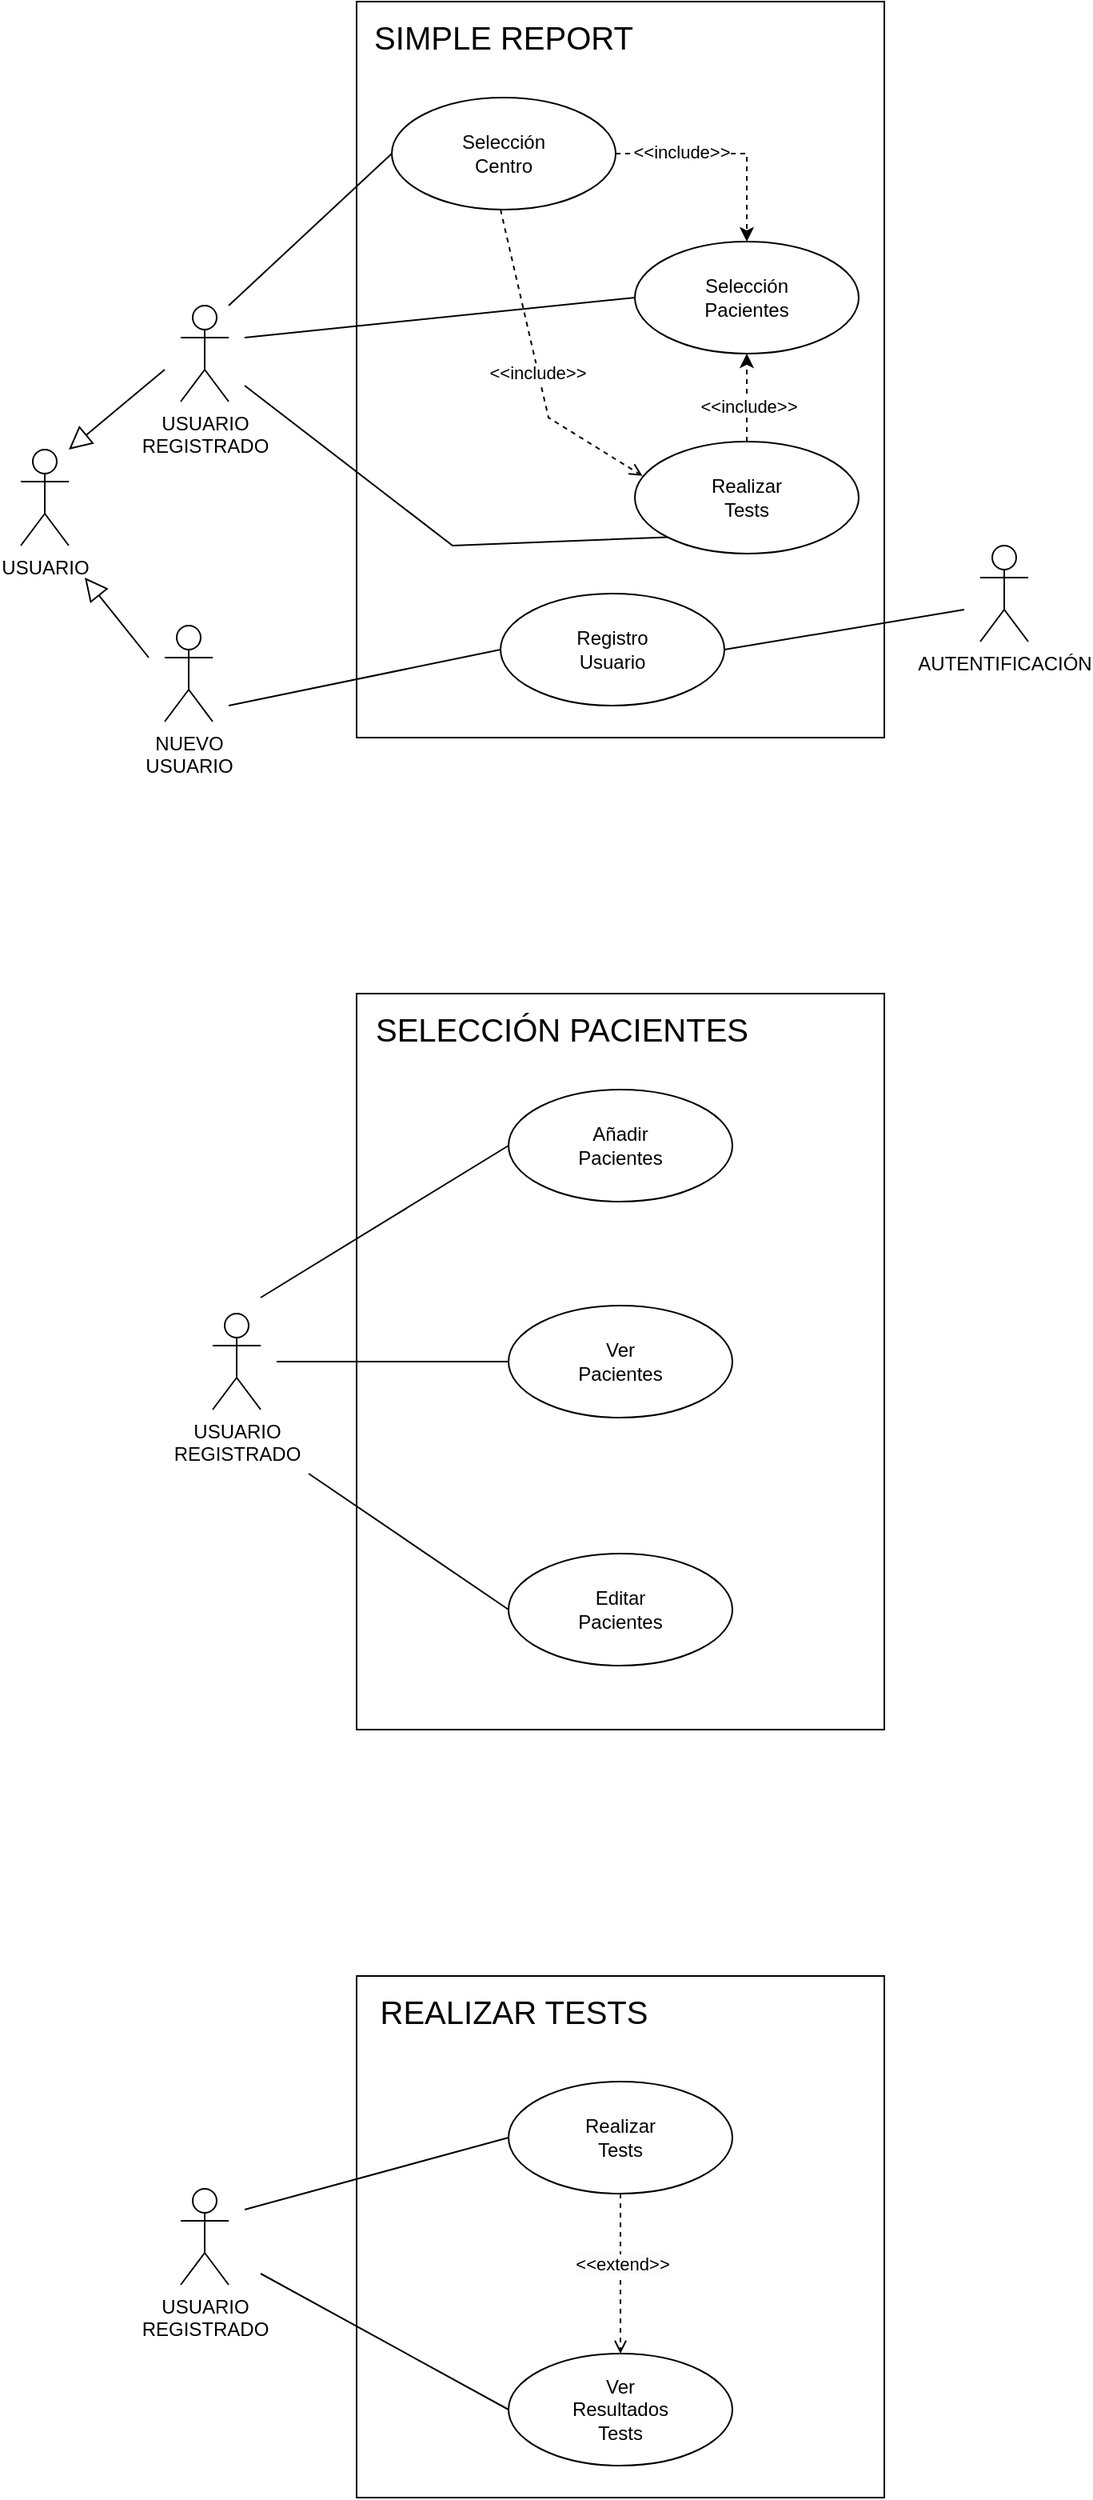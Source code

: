 <mxfile version="26.0.16">
  <diagram name="Página-1" id="har_h1RfgNVgCWCfJMPc">
    <mxGraphModel dx="1008" dy="537" grid="1" gridSize="10" guides="1" tooltips="1" connect="1" arrows="1" fold="1" page="1" pageScale="1" pageWidth="827" pageHeight="1169" math="0" shadow="0">
      <root>
        <mxCell id="0" />
        <mxCell id="1" parent="0" />
        <mxCell id="UNL7QGV5cmLo08s9R7C7-1" value="USUARIO" style="shape=umlActor;html=1;verticalLabelPosition=bottom;verticalAlign=top;align=center;" vertex="1" parent="1">
          <mxGeometry x="30" y="340" width="30" height="60" as="geometry" />
        </mxCell>
        <mxCell id="UNL7QGV5cmLo08s9R7C7-2" value="" style="rounded=0;whiteSpace=wrap;html=1;" vertex="1" parent="1">
          <mxGeometry x="240" y="60" width="330" height="460" as="geometry" />
        </mxCell>
        <mxCell id="UNL7QGV5cmLo08s9R7C7-3" value="&lt;font style=&quot;font-size: 20px;&quot;&gt;SIMPLE REPORT&lt;/font&gt;" style="text;html=1;align=center;verticalAlign=middle;whiteSpace=wrap;rounded=0;" vertex="1" parent="1">
          <mxGeometry x="217" y="67" width="230" height="30" as="geometry" />
        </mxCell>
        <mxCell id="UNL7QGV5cmLo08s9R7C7-5" value="" style="edgeStyle=none;html=1;endArrow=block;endFill=0;endSize=12;verticalAlign=bottom;rounded=0;" edge="1" parent="1">
          <mxGeometry width="160" relative="1" as="geometry">
            <mxPoint x="120" y="290" as="sourcePoint" />
            <mxPoint x="60" y="340" as="targetPoint" />
          </mxGeometry>
        </mxCell>
        <mxCell id="UNL7QGV5cmLo08s9R7C7-6" value="USUARIO&lt;div&gt;REGISTRADO&lt;/div&gt;" style="shape=umlActor;html=1;verticalLabelPosition=bottom;verticalAlign=top;align=center;" vertex="1" parent="1">
          <mxGeometry x="130" y="250" width="30" height="60" as="geometry" />
        </mxCell>
        <mxCell id="UNL7QGV5cmLo08s9R7C7-8" value="" style="edgeStyle=none;html=1;endArrow=block;endFill=0;endSize=12;verticalAlign=bottom;rounded=0;" edge="1" parent="1">
          <mxGeometry width="160" relative="1" as="geometry">
            <mxPoint x="110" y="470" as="sourcePoint" />
            <mxPoint x="70" y="420" as="targetPoint" />
          </mxGeometry>
        </mxCell>
        <mxCell id="UNL7QGV5cmLo08s9R7C7-9" value="NUEVO&lt;div&gt;USUARIO&lt;/div&gt;" style="shape=umlActor;html=1;verticalLabelPosition=bottom;verticalAlign=top;align=center;" vertex="1" parent="1">
          <mxGeometry x="120" y="450" width="30" height="60" as="geometry" />
        </mxCell>
        <mxCell id="UNL7QGV5cmLo08s9R7C7-12" value="Registro&lt;div&gt;Usuario&lt;/div&gt;" style="ellipse;whiteSpace=wrap;html=1;" vertex="1" parent="1">
          <mxGeometry x="330" y="430" width="140" height="70" as="geometry" />
        </mxCell>
        <mxCell id="UNL7QGV5cmLo08s9R7C7-13" value="" style="edgeStyle=none;html=1;endArrow=none;verticalAlign=bottom;rounded=0;entryX=0;entryY=0.5;entryDx=0;entryDy=0;" edge="1" parent="1" target="UNL7QGV5cmLo08s9R7C7-12">
          <mxGeometry width="160" relative="1" as="geometry">
            <mxPoint x="160" y="500" as="sourcePoint" />
            <mxPoint x="320" y="500" as="targetPoint" />
          </mxGeometry>
        </mxCell>
        <mxCell id="UNL7QGV5cmLo08s9R7C7-51" style="edgeStyle=orthogonalEdgeStyle;rounded=0;orthogonalLoop=1;jettySize=auto;html=1;exitX=1;exitY=0.5;exitDx=0;exitDy=0;entryX=0.5;entryY=0;entryDx=0;entryDy=0;dashed=1;" edge="1" parent="1" source="UNL7QGV5cmLo08s9R7C7-16" target="UNL7QGV5cmLo08s9R7C7-25">
          <mxGeometry relative="1" as="geometry" />
        </mxCell>
        <mxCell id="UNL7QGV5cmLo08s9R7C7-52" value="&amp;lt;&amp;lt;include&amp;gt;&amp;gt;" style="edgeLabel;html=1;align=center;verticalAlign=middle;resizable=0;points=[];" vertex="1" connectable="0" parent="UNL7QGV5cmLo08s9R7C7-51">
          <mxGeometry x="-0.124" y="1" relative="1" as="geometry">
            <mxPoint x="-19" as="offset" />
          </mxGeometry>
        </mxCell>
        <mxCell id="UNL7QGV5cmLo08s9R7C7-16" value="Selección&lt;div&gt;Centro&lt;/div&gt;" style="ellipse;whiteSpace=wrap;html=1;" vertex="1" parent="1">
          <mxGeometry x="262" y="120" width="140" height="70" as="geometry" />
        </mxCell>
        <mxCell id="UNL7QGV5cmLo08s9R7C7-25" value="Selección&lt;div&gt;Pacientes&lt;/div&gt;" style="ellipse;whiteSpace=wrap;html=1;" vertex="1" parent="1">
          <mxGeometry x="414" y="210" width="140" height="70" as="geometry" />
        </mxCell>
        <mxCell id="UNL7QGV5cmLo08s9R7C7-43" style="edgeStyle=orthogonalEdgeStyle;rounded=0;orthogonalLoop=1;jettySize=auto;html=1;entryX=0.5;entryY=1;entryDx=0;entryDy=0;dashed=1;" edge="1" parent="1" source="UNL7QGV5cmLo08s9R7C7-31" target="UNL7QGV5cmLo08s9R7C7-25">
          <mxGeometry relative="1" as="geometry" />
        </mxCell>
        <mxCell id="UNL7QGV5cmLo08s9R7C7-45" value="&amp;lt;&amp;lt;include&amp;gt;&amp;gt;" style="edgeLabel;html=1;align=center;verticalAlign=middle;resizable=0;points=[];" vertex="1" connectable="0" parent="UNL7QGV5cmLo08s9R7C7-43">
          <mxGeometry x="-0.393" y="-1" relative="1" as="geometry">
            <mxPoint y="-6" as="offset" />
          </mxGeometry>
        </mxCell>
        <mxCell id="UNL7QGV5cmLo08s9R7C7-31" value="Realizar&lt;div&gt;Tests&lt;/div&gt;" style="ellipse;whiteSpace=wrap;html=1;" vertex="1" parent="1">
          <mxGeometry x="414" y="335" width="140" height="70" as="geometry" />
        </mxCell>
        <mxCell id="UNL7QGV5cmLo08s9R7C7-32" value="" style="edgeStyle=none;html=1;endArrow=none;verticalAlign=bottom;rounded=0;entryX=0;entryY=0.5;entryDx=0;entryDy=0;" edge="1" parent="1" target="UNL7QGV5cmLo08s9R7C7-16">
          <mxGeometry width="160" relative="1" as="geometry">
            <mxPoint x="160" y="250" as="sourcePoint" />
            <mxPoint x="320" y="250" as="targetPoint" />
          </mxGeometry>
        </mxCell>
        <mxCell id="UNL7QGV5cmLo08s9R7C7-34" value="" style="edgeStyle=none;html=1;endArrow=none;verticalAlign=bottom;rounded=0;entryX=0;entryY=1;entryDx=0;entryDy=0;" edge="1" parent="1" target="UNL7QGV5cmLo08s9R7C7-31">
          <mxGeometry width="160" relative="1" as="geometry">
            <mxPoint x="170" y="300" as="sourcePoint" />
            <mxPoint x="470" y="420" as="targetPoint" />
            <Array as="points">
              <mxPoint x="300" y="400" />
            </Array>
          </mxGeometry>
        </mxCell>
        <mxCell id="UNL7QGV5cmLo08s9R7C7-20" value="AUTENTIFICACIÓN" style="shape=umlActor;html=1;verticalLabelPosition=bottom;verticalAlign=top;align=center;" vertex="1" parent="1">
          <mxGeometry x="630" y="400" width="30" height="60" as="geometry" />
        </mxCell>
        <mxCell id="UNL7QGV5cmLo08s9R7C7-37" value="" style="edgeStyle=none;html=1;endArrow=none;verticalAlign=bottom;rounded=0;exitX=1;exitY=0.5;exitDx=0;exitDy=0;" edge="1" parent="1" source="UNL7QGV5cmLo08s9R7C7-12">
          <mxGeometry width="160" relative="1" as="geometry">
            <mxPoint x="440" y="434.29" as="sourcePoint" />
            <mxPoint x="620" y="440" as="targetPoint" />
          </mxGeometry>
        </mxCell>
        <mxCell id="UNL7QGV5cmLo08s9R7C7-46" value="" style="edgeStyle=none;html=1;endArrow=none;verticalAlign=bottom;rounded=0;entryX=0;entryY=0.5;entryDx=0;entryDy=0;" edge="1" parent="1" target="UNL7QGV5cmLo08s9R7C7-25">
          <mxGeometry width="160" relative="1" as="geometry">
            <mxPoint x="170" y="270" as="sourcePoint" />
            <mxPoint x="290" y="270" as="targetPoint" />
          </mxGeometry>
        </mxCell>
        <mxCell id="UNL7QGV5cmLo08s9R7C7-54" value="" style="edgeStyle=none;html=1;endArrow=open;verticalAlign=bottom;dashed=1;labelBackgroundColor=none;rounded=0;entryX=0.034;entryY=0.306;entryDx=0;entryDy=0;entryPerimeter=0;" edge="1" parent="1" target="UNL7QGV5cmLo08s9R7C7-31">
          <mxGeometry width="160" relative="1" as="geometry">
            <mxPoint x="330" y="190" as="sourcePoint" />
            <mxPoint x="410" y="350" as="targetPoint" />
            <Array as="points">
              <mxPoint x="360" y="320" />
            </Array>
          </mxGeometry>
        </mxCell>
        <mxCell id="UNL7QGV5cmLo08s9R7C7-55" value="&amp;lt;&amp;lt;include&amp;gt;&amp;gt;" style="edgeLabel;html=1;align=center;verticalAlign=middle;resizable=0;points=[];" vertex="1" connectable="0" parent="UNL7QGV5cmLo08s9R7C7-54">
          <mxGeometry x="0.06" y="1" relative="1" as="geometry">
            <mxPoint x="-2" y="-3" as="offset" />
          </mxGeometry>
        </mxCell>
        <mxCell id="UNL7QGV5cmLo08s9R7C7-58" value="" style="rounded=0;whiteSpace=wrap;html=1;" vertex="1" parent="1">
          <mxGeometry x="240" y="680" width="330" height="460" as="geometry" />
        </mxCell>
        <mxCell id="UNL7QGV5cmLo08s9R7C7-59" value="&lt;font style=&quot;font-size: 20px;&quot;&gt;SELECCIÓN PACIENTES&lt;/font&gt;" style="text;html=1;align=center;verticalAlign=middle;whiteSpace=wrap;rounded=0;" vertex="1" parent="1">
          <mxGeometry x="217" y="687" width="303" height="30" as="geometry" />
        </mxCell>
        <mxCell id="UNL7QGV5cmLo08s9R7C7-60" value="USUARIO&lt;div&gt;REGISTRADO&lt;/div&gt;" style="shape=umlActor;html=1;verticalLabelPosition=bottom;verticalAlign=top;align=center;" vertex="1" parent="1">
          <mxGeometry x="150" y="880" width="30" height="60" as="geometry" />
        </mxCell>
        <mxCell id="UNL7QGV5cmLo08s9R7C7-61" value="Ver&lt;div&gt;Pacientes&lt;/div&gt;" style="ellipse;whiteSpace=wrap;html=1;" vertex="1" parent="1">
          <mxGeometry x="335" y="875" width="140" height="70" as="geometry" />
        </mxCell>
        <mxCell id="UNL7QGV5cmLo08s9R7C7-62" value="Añadir&lt;div&gt;Pacientes&lt;/div&gt;" style="ellipse;whiteSpace=wrap;html=1;" vertex="1" parent="1">
          <mxGeometry x="335" y="740" width="140" height="70" as="geometry" />
        </mxCell>
        <mxCell id="UNL7QGV5cmLo08s9R7C7-63" value="Editar&lt;div&gt;Pacientes&lt;/div&gt;" style="ellipse;whiteSpace=wrap;html=1;" vertex="1" parent="1">
          <mxGeometry x="335" y="1030" width="140" height="70" as="geometry" />
        </mxCell>
        <mxCell id="UNL7QGV5cmLo08s9R7C7-64" value="" style="edgeStyle=none;html=1;endArrow=none;verticalAlign=bottom;rounded=0;entryX=0;entryY=0.5;entryDx=0;entryDy=0;" edge="1" parent="1" target="UNL7QGV5cmLo08s9R7C7-62">
          <mxGeometry width="160" relative="1" as="geometry">
            <mxPoint x="180" y="870" as="sourcePoint" />
            <mxPoint x="340" y="870" as="targetPoint" />
          </mxGeometry>
        </mxCell>
        <mxCell id="UNL7QGV5cmLo08s9R7C7-65" value="" style="edgeStyle=none;html=1;endArrow=none;verticalAlign=bottom;rounded=0;entryX=0;entryY=0.5;entryDx=0;entryDy=0;" edge="1" parent="1" target="UNL7QGV5cmLo08s9R7C7-61">
          <mxGeometry width="160" relative="1" as="geometry">
            <mxPoint x="190" y="910" as="sourcePoint" />
            <mxPoint x="330" y="910" as="targetPoint" />
          </mxGeometry>
        </mxCell>
        <mxCell id="UNL7QGV5cmLo08s9R7C7-66" value="" style="edgeStyle=none;html=1;endArrow=none;verticalAlign=bottom;rounded=0;entryX=0;entryY=0.5;entryDx=0;entryDy=0;" edge="1" parent="1" target="UNL7QGV5cmLo08s9R7C7-63">
          <mxGeometry width="160" relative="1" as="geometry">
            <mxPoint x="210" y="980" as="sourcePoint" />
            <mxPoint x="370" y="980" as="targetPoint" />
          </mxGeometry>
        </mxCell>
        <mxCell id="UNL7QGV5cmLo08s9R7C7-70" value="" style="rounded=0;whiteSpace=wrap;html=1;" vertex="1" parent="1">
          <mxGeometry x="240" y="1294" width="330" height="326" as="geometry" />
        </mxCell>
        <mxCell id="UNL7QGV5cmLo08s9R7C7-71" value="&lt;font style=&quot;font-size: 20px;&quot;&gt;REALIZAR TESTS&lt;/font&gt;" style="text;html=1;align=center;verticalAlign=middle;whiteSpace=wrap;rounded=0;" vertex="1" parent="1">
          <mxGeometry x="217" y="1301" width="243" height="30" as="geometry" />
        </mxCell>
        <mxCell id="UNL7QGV5cmLo08s9R7C7-73" value="USUARIO&lt;div&gt;REGISTRADO&lt;/div&gt;" style="shape=umlActor;html=1;verticalLabelPosition=bottom;verticalAlign=top;align=center;" vertex="1" parent="1">
          <mxGeometry x="130" y="1427" width="30" height="60" as="geometry" />
        </mxCell>
        <mxCell id="UNL7QGV5cmLo08s9R7C7-74" value="Realizar&lt;div&gt;Tests&lt;/div&gt;" style="ellipse;whiteSpace=wrap;html=1;" vertex="1" parent="1">
          <mxGeometry x="335" y="1360" width="140" height="70" as="geometry" />
        </mxCell>
        <mxCell id="UNL7QGV5cmLo08s9R7C7-75" value="Ver&lt;br&gt;Resultados&lt;div&gt;Tests&lt;/div&gt;" style="ellipse;whiteSpace=wrap;html=1;" vertex="1" parent="1">
          <mxGeometry x="335" y="1530" width="140" height="70" as="geometry" />
        </mxCell>
        <mxCell id="UNL7QGV5cmLo08s9R7C7-76" value="" style="edgeStyle=none;html=1;endArrow=none;verticalAlign=bottom;rounded=0;entryX=0;entryY=0.5;entryDx=0;entryDy=0;" edge="1" parent="1" target="UNL7QGV5cmLo08s9R7C7-74">
          <mxGeometry width="160" relative="1" as="geometry">
            <mxPoint x="170" y="1440" as="sourcePoint" />
            <mxPoint x="330" y="1440" as="targetPoint" />
          </mxGeometry>
        </mxCell>
        <mxCell id="UNL7QGV5cmLo08s9R7C7-77" value="" style="edgeStyle=none;html=1;endArrow=none;verticalAlign=bottom;rounded=0;entryX=0;entryY=0.5;entryDx=0;entryDy=0;" edge="1" parent="1" target="UNL7QGV5cmLo08s9R7C7-75">
          <mxGeometry width="160" relative="1" as="geometry">
            <mxPoint x="180" y="1480" as="sourcePoint" />
            <mxPoint x="340" y="1480" as="targetPoint" />
          </mxGeometry>
        </mxCell>
        <mxCell id="UNL7QGV5cmLo08s9R7C7-78" value="" style="edgeStyle=none;html=1;endArrow=open;verticalAlign=bottom;dashed=1;labelBackgroundColor=none;rounded=0;exitX=0.5;exitY=1;exitDx=0;exitDy=0;entryX=0.5;entryY=0;entryDx=0;entryDy=0;" edge="1" parent="1" source="UNL7QGV5cmLo08s9R7C7-74" target="UNL7QGV5cmLo08s9R7C7-75">
          <mxGeometry width="160" relative="1" as="geometry">
            <mxPoint x="380" y="1470" as="sourcePoint" />
            <mxPoint x="540" y="1470" as="targetPoint" />
          </mxGeometry>
        </mxCell>
        <mxCell id="UNL7QGV5cmLo08s9R7C7-79" value="&lt;span style=&quot;background-color: rgb(251, 251, 251);&quot;&gt;&amp;lt;&amp;lt;extend&amp;gt;&amp;gt;&lt;/span&gt;" style="edgeLabel;html=1;align=center;verticalAlign=middle;resizable=0;points=[];" vertex="1" connectable="0" parent="UNL7QGV5cmLo08s9R7C7-78">
          <mxGeometry x="-0.12" y="1" relative="1" as="geometry">
            <mxPoint as="offset" />
          </mxGeometry>
        </mxCell>
      </root>
    </mxGraphModel>
  </diagram>
</mxfile>
